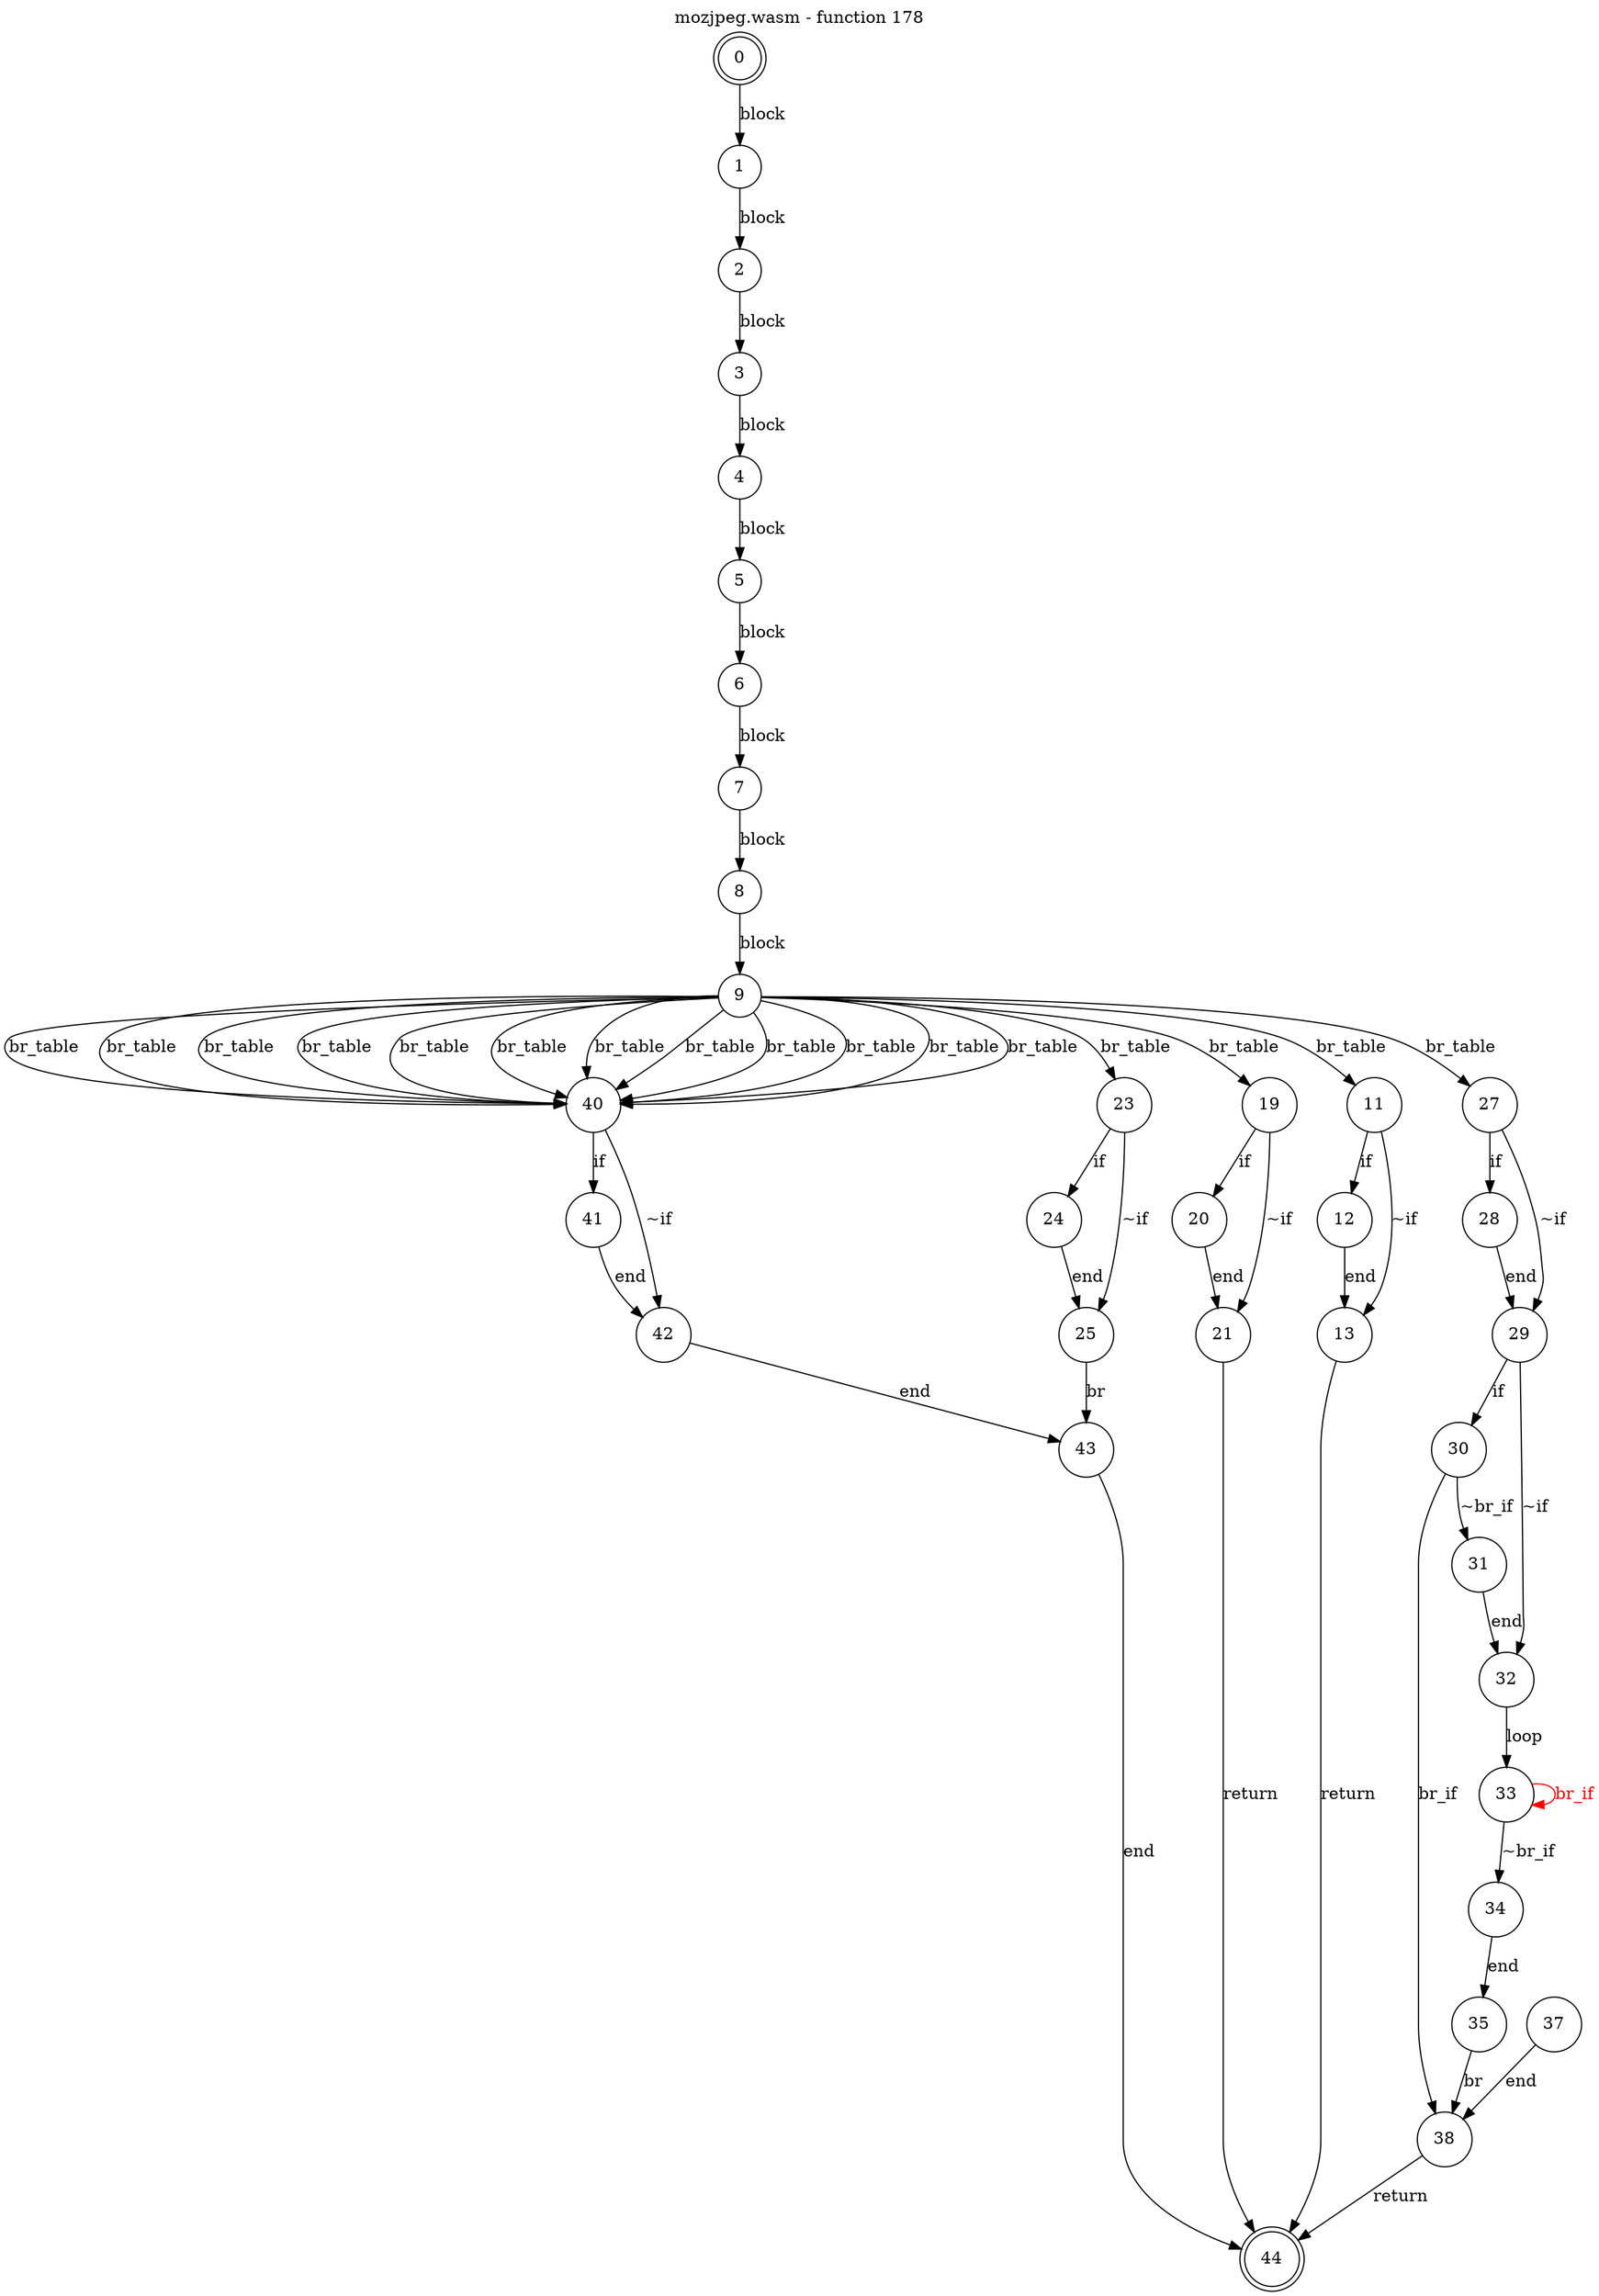 digraph finite_state_machine {
    label = "mozjpeg.wasm - function 178"
    labelloc =  t
    labelfontsize = 16
    labelfontcolor = black
    labelfontname = "Helvetica"
    node [shape = doublecircle]; 0 44;
    node [shape = circle];
    0 -> 1[label="block"];
    1 -> 2[label="block"];
    2 -> 3[label="block"];
    3 -> 4[label="block"];
    4 -> 5[label="block"];
    5 -> 6[label="block"];
    6 -> 7[label="block"];
    7 -> 8[label="block"];
    8 -> 9[label="block"];
    9 -> 40[label="br_table"];
    9 -> 40[label="br_table"];
    9 -> 40[label="br_table"];
    9 -> 40[label="br_table"];
    9 -> 40[label="br_table"];
    9 -> 40[label="br_table"];
    9 -> 40[label="br_table"];
    9 -> 40[label="br_table"];
    9 -> 40[label="br_table"];
    9 -> 40[label="br_table"];
    9 -> 23[label="br_table"];
    9 -> 19[label="br_table"];
    9 -> 40[label="br_table"];
    9 -> 40[label="br_table"];
    9 -> 11[label="br_table"];
    9 -> 27[label="br_table"];
    11 -> 12[label="if"];
    11 -> 13[label="~if"];
    12 -> 13[label="end"];
    13 -> 44[label="return"];
    19 -> 20[label="if"];
    19 -> 21[label="~if"];
    20 -> 21[label="end"];
    21 -> 44[label="return"];
    23 -> 24[label="if"];
    23 -> 25[label="~if"];
    24 -> 25[label="end"];
    25 -> 43[label="br"];
    27 -> 28[label="if"];
    27 -> 29[label="~if"];
    28 -> 29[label="end"];
    29 -> 30[label="if"];
    29 -> 32[label="~if"];
    30 -> 31[label="~br_if"];
    30 -> 38[label="br_if"];
    31 -> 32[label="end"];
    32 -> 33[label="loop"];
    33 -> 34[label="~br_if"];
    33 -> 33[color="red" fontcolor="red" label="br_if"];
    34 -> 35[label="end"];
    35 -> 38[label="br"];
    37 -> 38[label="end"];
    38 -> 44[label="return"];
    40 -> 41[label="if"];
    40 -> 42[label="~if"];
    41 -> 42[label="end"];
    42 -> 43[label="end"];
    43 -> 44[label="end"];
}
